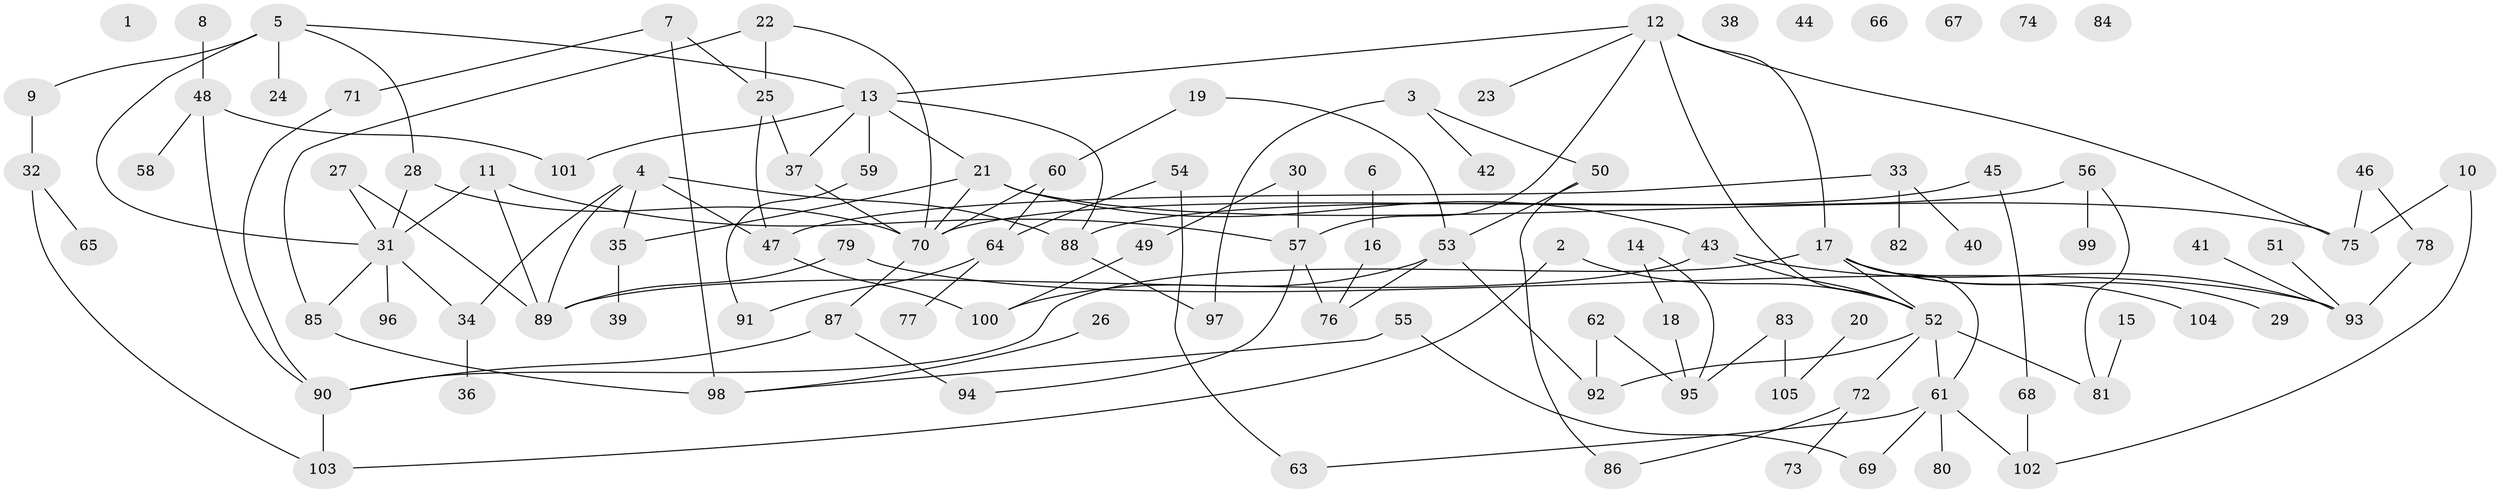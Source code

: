 // Generated by graph-tools (version 1.1) at 2025/49/03/09/25 03:49:13]
// undirected, 105 vertices, 135 edges
graph export_dot {
graph [start="1"]
  node [color=gray90,style=filled];
  1;
  2;
  3;
  4;
  5;
  6;
  7;
  8;
  9;
  10;
  11;
  12;
  13;
  14;
  15;
  16;
  17;
  18;
  19;
  20;
  21;
  22;
  23;
  24;
  25;
  26;
  27;
  28;
  29;
  30;
  31;
  32;
  33;
  34;
  35;
  36;
  37;
  38;
  39;
  40;
  41;
  42;
  43;
  44;
  45;
  46;
  47;
  48;
  49;
  50;
  51;
  52;
  53;
  54;
  55;
  56;
  57;
  58;
  59;
  60;
  61;
  62;
  63;
  64;
  65;
  66;
  67;
  68;
  69;
  70;
  71;
  72;
  73;
  74;
  75;
  76;
  77;
  78;
  79;
  80;
  81;
  82;
  83;
  84;
  85;
  86;
  87;
  88;
  89;
  90;
  91;
  92;
  93;
  94;
  95;
  96;
  97;
  98;
  99;
  100;
  101;
  102;
  103;
  104;
  105;
  2 -- 52;
  2 -- 103;
  3 -- 42;
  3 -- 50;
  3 -- 97;
  4 -- 34;
  4 -- 35;
  4 -- 47;
  4 -- 88;
  4 -- 89;
  5 -- 9;
  5 -- 13;
  5 -- 24;
  5 -- 28;
  5 -- 31;
  6 -- 16;
  7 -- 25;
  7 -- 71;
  7 -- 98;
  8 -- 48;
  9 -- 32;
  10 -- 75;
  10 -- 102;
  11 -- 31;
  11 -- 57;
  11 -- 89;
  12 -- 13;
  12 -- 17;
  12 -- 23;
  12 -- 52;
  12 -- 57;
  12 -- 75;
  13 -- 21;
  13 -- 37;
  13 -- 59;
  13 -- 88;
  13 -- 101;
  14 -- 18;
  14 -- 95;
  15 -- 81;
  16 -- 76;
  17 -- 29;
  17 -- 52;
  17 -- 61;
  17 -- 90;
  17 -- 104;
  18 -- 95;
  19 -- 53;
  19 -- 60;
  20 -- 105;
  21 -- 35;
  21 -- 43;
  21 -- 70;
  21 -- 75;
  22 -- 25;
  22 -- 70;
  22 -- 85;
  25 -- 37;
  25 -- 47;
  26 -- 98;
  27 -- 31;
  27 -- 89;
  28 -- 31;
  28 -- 70;
  30 -- 49;
  30 -- 57;
  31 -- 34;
  31 -- 85;
  31 -- 96;
  32 -- 65;
  32 -- 103;
  33 -- 40;
  33 -- 47;
  33 -- 82;
  34 -- 36;
  35 -- 39;
  37 -- 70;
  41 -- 93;
  43 -- 52;
  43 -- 89;
  43 -- 93;
  45 -- 68;
  45 -- 70;
  46 -- 75;
  46 -- 78;
  47 -- 100;
  48 -- 58;
  48 -- 90;
  48 -- 101;
  49 -- 100;
  50 -- 53;
  50 -- 86;
  51 -- 93;
  52 -- 61;
  52 -- 72;
  52 -- 81;
  52 -- 92;
  53 -- 76;
  53 -- 92;
  53 -- 100;
  54 -- 63;
  54 -- 64;
  55 -- 69;
  55 -- 98;
  56 -- 81;
  56 -- 88;
  56 -- 99;
  57 -- 76;
  57 -- 94;
  59 -- 91;
  60 -- 64;
  60 -- 70;
  61 -- 63;
  61 -- 69;
  61 -- 80;
  61 -- 102;
  62 -- 92;
  62 -- 95;
  64 -- 77;
  64 -- 91;
  68 -- 102;
  70 -- 87;
  71 -- 90;
  72 -- 73;
  72 -- 86;
  78 -- 93;
  79 -- 89;
  79 -- 93;
  83 -- 95;
  83 -- 105;
  85 -- 98;
  87 -- 90;
  87 -- 94;
  88 -- 97;
  90 -- 103;
}
